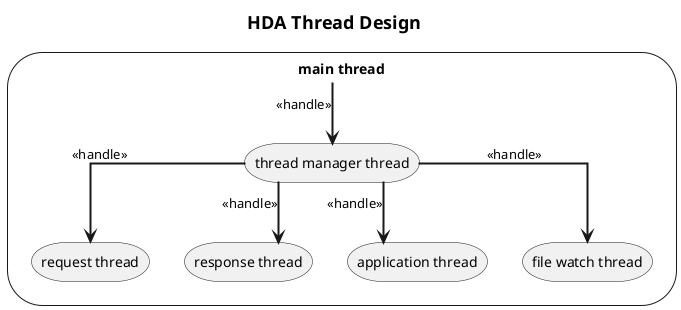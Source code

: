 @startuml 302_thread
'skinparam minClassWidth 100
'skinparam minClassHeight 400
skinparam monochrome true
'skinparam monochrome reverse
'skinparam linetype polyline
skinparam linetype ortho
'skinparam linetype splines
skinparam arrowThickness 2
'left to right direction
allow_mixing
hide empty members
hide circle

title <size:18>HDA Thread Design</size>

storage "main thread" {
  storage "thread manager thread"
  storage "request thread"
  storage "response thread"
  storage "application thread"
  storage "file watch thread"
}

"main thread" --> "thread manager thread" : "<<handle>>"
"thread manager thread" --> "request thread" : "<<handle>>"
"thread manager thread" --> "response thread" : "<<handle>>"
"thread manager thread" --> "application thread" : "<<handle>>"
"thread manager thread" --> "file watch thread" : "<<handle>>"

@enduml